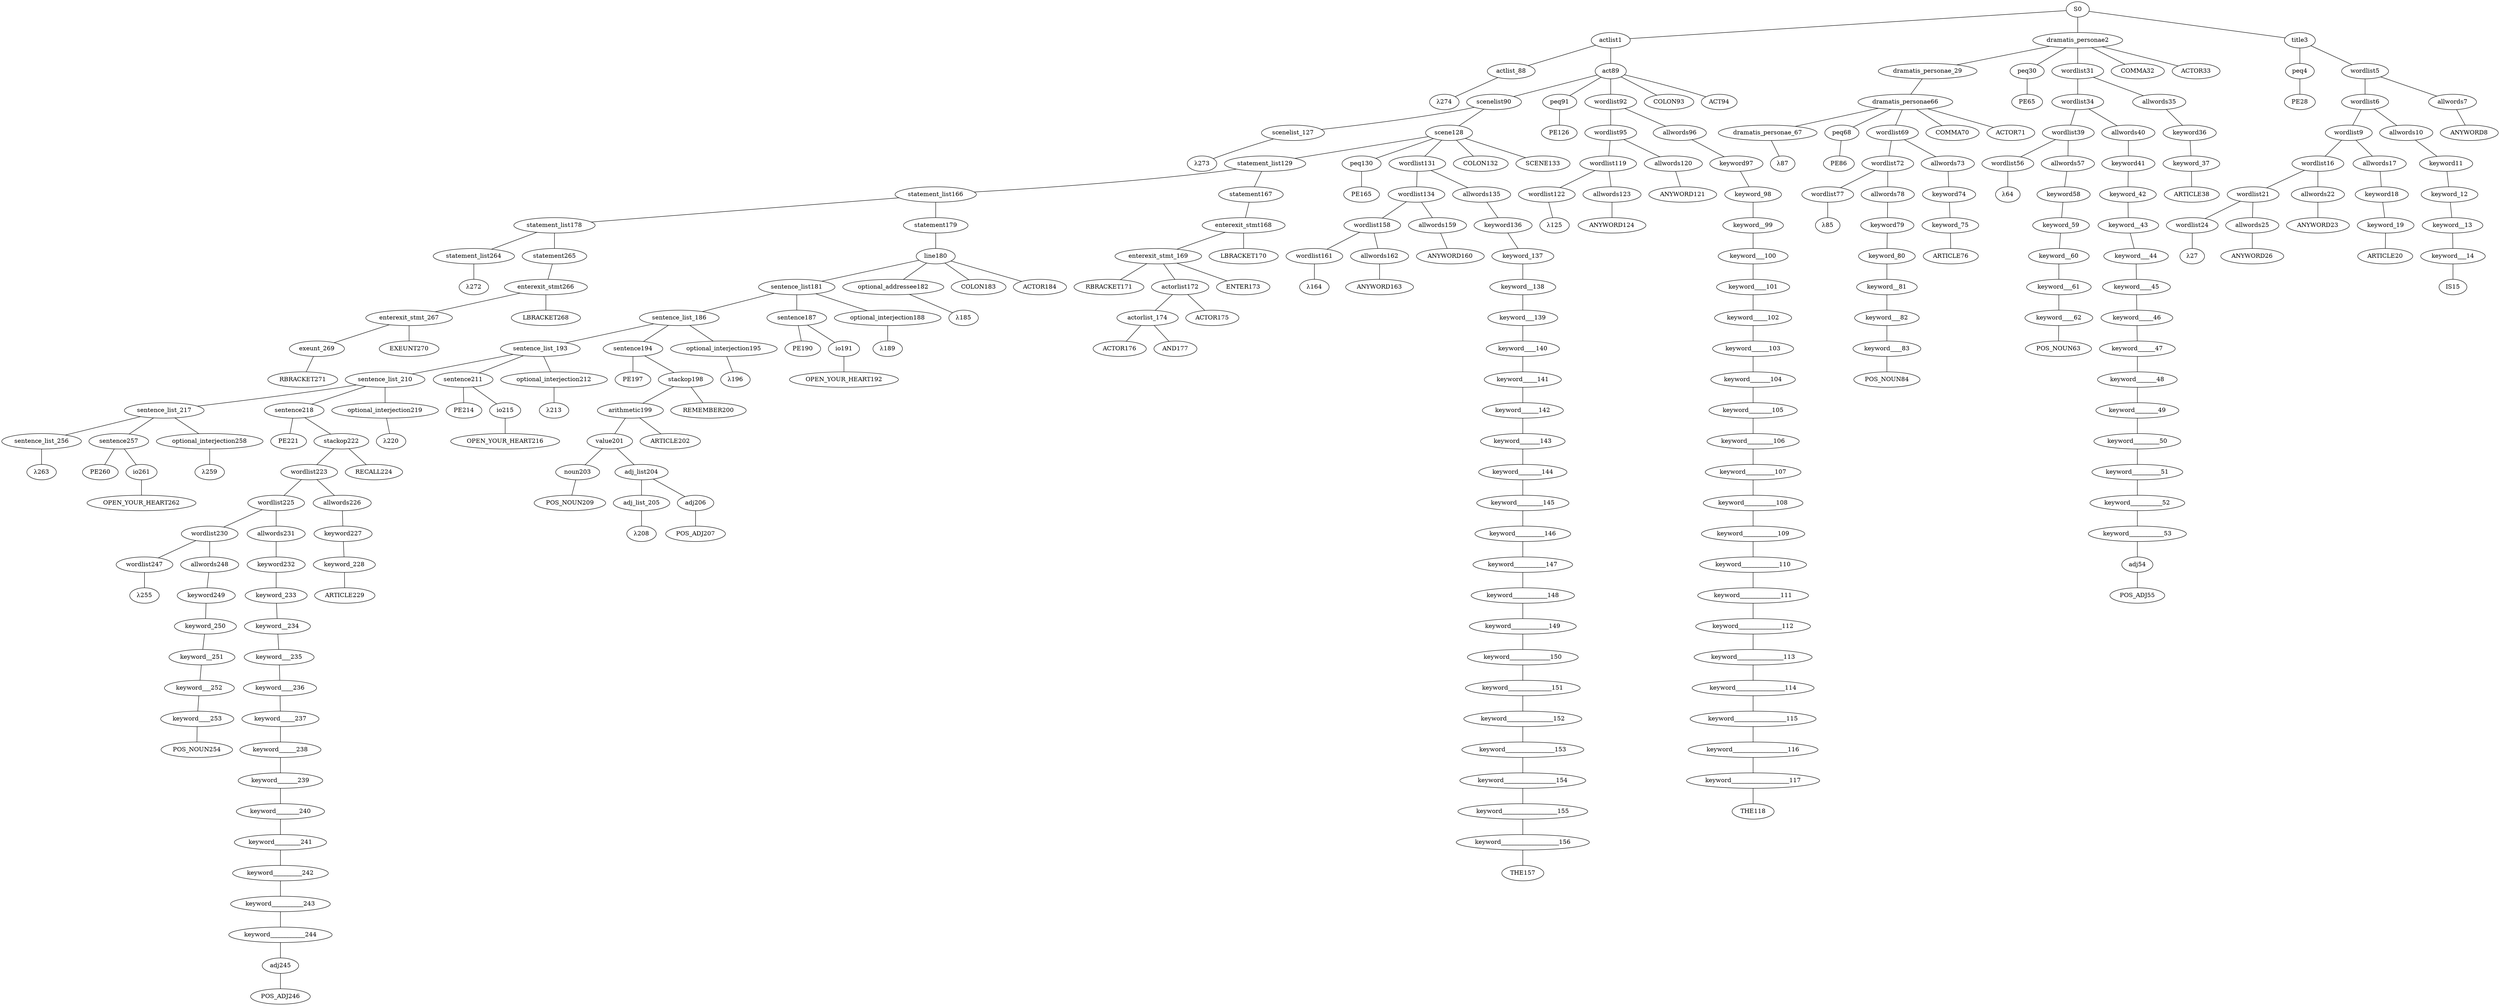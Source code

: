 strict graph {
	S0 -- actlist1
	S0 -- dramatis_personae2
	S0 -- title3

	title3 -- peq4
	title3 -- wordlist5

	wordlist5 -- wordlist6
	wordlist5 -- allwords7

	allwords7 -- ANYWORD8


	wordlist6 -- wordlist9
	wordlist6 -- allwords10

	allwords10 -- keyword11

	keyword11 -- keyword_12

	keyword_12 -- keyword__13

	keyword__13 -- keyword___14

	keyword___14 -- IS15


	wordlist9 -- wordlist16
	wordlist9 -- allwords17

	allwords17 -- keyword18

	keyword18 -- keyword_19

	keyword_19 -- ARTICLE20


	wordlist16 -- wordlist21
	wordlist16 -- allwords22

	allwords22 -- ANYWORD23


	wordlist21 -- wordlist24
	wordlist21 -- allwords25

	allwords25 -- ANYWORD26


	wordlist24 -- λ27

	peq4 -- PE28


	dramatis_personae2 -- dramatis_personae_29
	dramatis_personae2 -- peq30
	dramatis_personae2 -- wordlist31
	dramatis_personae2 -- COMMA32
	dramatis_personae2 -- ACTOR33



	wordlist31 -- wordlist34
	wordlist31 -- allwords35

	allwords35 -- keyword36

	keyword36 -- keyword_37

	keyword_37 -- ARTICLE38


	wordlist34 -- wordlist39
	wordlist34 -- allwords40

	allwords40 -- keyword41

	keyword41 -- keyword_42

	keyword_42 -- keyword__43

	keyword__43 -- keyword___44

	keyword___44 -- keyword____45

	keyword____45 -- keyword_____46

	keyword_____46 -- keyword______47

	keyword______47 -- keyword_______48

	keyword_______48 -- keyword________49

	keyword________49 -- keyword_________50

	keyword_________50 -- keyword__________51

	keyword__________51 -- keyword___________52

	keyword___________52 -- keyword____________53

	keyword____________53 -- adj54

	adj54 -- POS_ADJ55


	wordlist39 -- wordlist56
	wordlist39 -- allwords57

	allwords57 -- keyword58

	keyword58 -- keyword_59

	keyword_59 -- keyword__60

	keyword__60 -- keyword___61

	keyword___61 -- keyword____62

	keyword____62 -- POS_NOUN63


	wordlist56 -- λ64

	peq30 -- PE65


	dramatis_personae_29 -- dramatis_personae66

	dramatis_personae66 -- dramatis_personae_67
	dramatis_personae66 -- peq68
	dramatis_personae66 -- wordlist69
	dramatis_personae66 -- COMMA70
	dramatis_personae66 -- ACTOR71



	wordlist69 -- wordlist72
	wordlist69 -- allwords73

	allwords73 -- keyword74

	keyword74 -- keyword_75

	keyword_75 -- ARTICLE76


	wordlist72 -- wordlist77
	wordlist72 -- allwords78

	allwords78 -- keyword79

	keyword79 -- keyword_80

	keyword_80 -- keyword__81

	keyword__81 -- keyword___82

	keyword___82 -- keyword____83

	keyword____83 -- POS_NOUN84


	wordlist77 -- λ85

	peq68 -- PE86


	dramatis_personae_67 -- λ87

	actlist1 -- actlist_88
	actlist1 -- act89

	act89 -- scenelist90
	act89 -- peq91
	act89 -- wordlist92
	act89 -- COLON93
	act89 -- ACT94



	wordlist92 -- wordlist95
	wordlist92 -- allwords96

	allwords96 -- keyword97

	keyword97 -- keyword_98

	keyword_98 -- keyword__99

	keyword__99 -- keyword___100

	keyword___100 -- keyword____101

	keyword____101 -- keyword_____102

	keyword_____102 -- keyword______103

	keyword______103 -- keyword_______104

	keyword_______104 -- keyword________105

	keyword________105 -- keyword_________106

	keyword_________106 -- keyword__________107

	keyword__________107 -- keyword___________108

	keyword___________108 -- keyword____________109

	keyword____________109 -- keyword_____________110

	keyword_____________110 -- keyword______________111

	keyword______________111 -- keyword_______________112

	keyword_______________112 -- keyword________________113

	keyword________________113 -- keyword_________________114

	keyword_________________114 -- keyword__________________115

	keyword__________________115 -- keyword___________________116

	keyword___________________116 -- keyword____________________117

	keyword____________________117 -- THE118


	wordlist95 -- wordlist119
	wordlist95 -- allwords120

	allwords120 -- ANYWORD121


	wordlist119 -- wordlist122
	wordlist119 -- allwords123

	allwords123 -- ANYWORD124


	wordlist122 -- λ125

	peq91 -- PE126


	scenelist90 -- scenelist_127
	scenelist90 -- scene128

	scene128 -- statement_list129
	scene128 -- peq130
	scene128 -- wordlist131
	scene128 -- COLON132
	scene128 -- SCENE133



	wordlist131 -- wordlist134
	wordlist131 -- allwords135

	allwords135 -- keyword136

	keyword136 -- keyword_137

	keyword_137 -- keyword__138

	keyword__138 -- keyword___139

	keyword___139 -- keyword____140

	keyword____140 -- keyword_____141

	keyword_____141 -- keyword______142

	keyword______142 -- keyword_______143

	keyword_______143 -- keyword________144

	keyword________144 -- keyword_________145

	keyword_________145 -- keyword__________146

	keyword__________146 -- keyword___________147

	keyword___________147 -- keyword____________148

	keyword____________148 -- keyword_____________149

	keyword_____________149 -- keyword______________150

	keyword______________150 -- keyword_______________151

	keyword_______________151 -- keyword________________152

	keyword________________152 -- keyword_________________153

	keyword_________________153 -- keyword__________________154

	keyword__________________154 -- keyword___________________155

	keyword___________________155 -- keyword____________________156

	keyword____________________156 -- THE157


	wordlist134 -- wordlist158
	wordlist134 -- allwords159

	allwords159 -- ANYWORD160


	wordlist158 -- wordlist161
	wordlist158 -- allwords162

	allwords162 -- ANYWORD163


	wordlist161 -- λ164

	peq130 -- PE165


	statement_list129 -- statement_list166
	statement_list129 -- statement167

	statement167 -- enterexit_stmt168

	enterexit_stmt168 -- enterexit_stmt_169
	enterexit_stmt168 -- LBRACKET170


	enterexit_stmt_169 -- RBRACKET171
	enterexit_stmt_169 -- actorlist172
	enterexit_stmt_169 -- ENTER173


	actorlist172 -- actorlist_174
	actorlist172 -- ACTOR175


	actorlist_174 -- ACTOR176
	actorlist_174 -- AND177




	statement_list166 -- statement_list178
	statement_list166 -- statement179

	statement179 -- line180

	line180 -- sentence_list181
	line180 -- optional_addressee182
	line180 -- COLON183
	line180 -- ACTOR184



	optional_addressee182 -- λ185

	sentence_list181 -- sentence_list_186
	sentence_list181 -- sentence187
	sentence_list181 -- optional_interjection188

	optional_interjection188 -- λ189

	sentence187 -- PE190
	sentence187 -- io191

	io191 -- OPEN_YOUR_HEART192



	sentence_list_186 -- sentence_list_193
	sentence_list_186 -- sentence194
	sentence_list_186 -- optional_interjection195

	optional_interjection195 -- λ196

	sentence194 -- PE197
	sentence194 -- stackop198

	stackop198 -- arithmetic199
	stackop198 -- REMEMBER200


	arithmetic199 -- value201
	arithmetic199 -- ARTICLE202


	value201 -- noun203
	value201 -- adj_list204

	adj_list204 -- adj_list_205
	adj_list204 -- adj206

	adj206 -- POS_ADJ207


	adj_list_205 -- λ208

	noun203 -- POS_NOUN209



	sentence_list_193 -- sentence_list_210
	sentence_list_193 -- sentence211
	sentence_list_193 -- optional_interjection212

	optional_interjection212 -- λ213

	sentence211 -- PE214
	sentence211 -- io215

	io215 -- OPEN_YOUR_HEART216



	sentence_list_210 -- sentence_list_217
	sentence_list_210 -- sentence218
	sentence_list_210 -- optional_interjection219

	optional_interjection219 -- λ220

	sentence218 -- PE221
	sentence218 -- stackop222

	stackop222 -- wordlist223
	stackop222 -- RECALL224


	wordlist223 -- wordlist225
	wordlist223 -- allwords226

	allwords226 -- keyword227

	keyword227 -- keyword_228

	keyword_228 -- ARTICLE229


	wordlist225 -- wordlist230
	wordlist225 -- allwords231

	allwords231 -- keyword232

	keyword232 -- keyword_233

	keyword_233 -- keyword__234

	keyword__234 -- keyword___235

	keyword___235 -- keyword____236

	keyword____236 -- keyword_____237

	keyword_____237 -- keyword______238

	keyword______238 -- keyword_______239

	keyword_______239 -- keyword________240

	keyword________240 -- keyword_________241

	keyword_________241 -- keyword__________242

	keyword__________242 -- keyword___________243

	keyword___________243 -- keyword____________244

	keyword____________244 -- adj245

	adj245 -- POS_ADJ246


	wordlist230 -- wordlist247
	wordlist230 -- allwords248

	allwords248 -- keyword249

	keyword249 -- keyword_250

	keyword_250 -- keyword__251

	keyword__251 -- keyword___252

	keyword___252 -- keyword____253

	keyword____253 -- POS_NOUN254


	wordlist247 -- λ255


	sentence_list_217 -- sentence_list_256
	sentence_list_217 -- sentence257
	sentence_list_217 -- optional_interjection258

	optional_interjection258 -- λ259

	sentence257 -- PE260
	sentence257 -- io261

	io261 -- OPEN_YOUR_HEART262



	sentence_list_256 -- λ263

	statement_list178 -- statement_list264
	statement_list178 -- statement265

	statement265 -- enterexit_stmt266

	enterexit_stmt266 -- enterexit_stmt_267
	enterexit_stmt266 -- LBRACKET268


	enterexit_stmt_267 -- exeunt_269
	enterexit_stmt_267 -- EXEUNT270


	exeunt_269 -- RBRACKET271


	statement_list264 -- λ272

	scenelist_127 -- λ273

	actlist_88 -- λ274


}